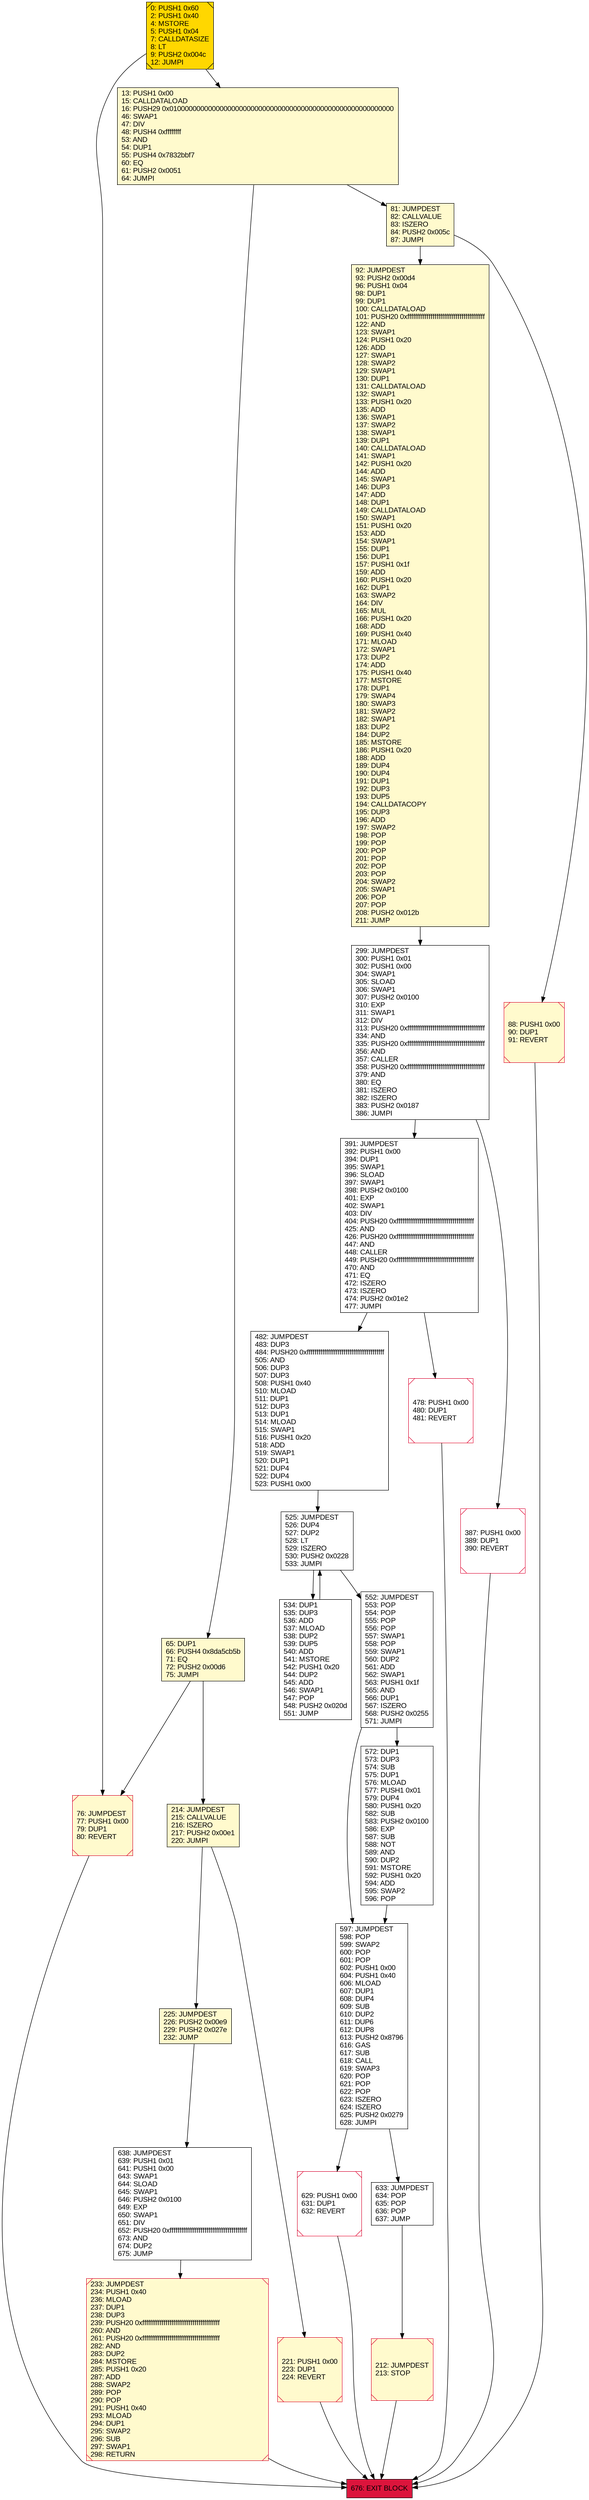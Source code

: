 digraph G {
bgcolor=transparent rankdir=UD;
node [shape=box style=filled color=black fillcolor=white fontname=arial fontcolor=black];
212 [label="212: JUMPDEST\l213: STOP\l" fillcolor=lemonchiffon shape=Msquare color=crimson ];
225 [label="225: JUMPDEST\l226: PUSH2 0x00e9\l229: PUSH2 0x027e\l232: JUMP\l" fillcolor=lemonchiffon ];
482 [label="482: JUMPDEST\l483: DUP3\l484: PUSH20 0xffffffffffffffffffffffffffffffffffffffff\l505: AND\l506: DUP3\l507: DUP3\l508: PUSH1 0x40\l510: MLOAD\l511: DUP1\l512: DUP3\l513: DUP1\l514: MLOAD\l515: SWAP1\l516: PUSH1 0x20\l518: ADD\l519: SWAP1\l520: DUP1\l521: DUP4\l522: DUP4\l523: PUSH1 0x00\l" ];
76 [label="76: JUMPDEST\l77: PUSH1 0x00\l79: DUP1\l80: REVERT\l" fillcolor=lemonchiffon shape=Msquare color=crimson ];
629 [label="629: PUSH1 0x00\l631: DUP1\l632: REVERT\l" shape=Msquare color=crimson ];
92 [label="92: JUMPDEST\l93: PUSH2 0x00d4\l96: PUSH1 0x04\l98: DUP1\l99: DUP1\l100: CALLDATALOAD\l101: PUSH20 0xffffffffffffffffffffffffffffffffffffffff\l122: AND\l123: SWAP1\l124: PUSH1 0x20\l126: ADD\l127: SWAP1\l128: SWAP2\l129: SWAP1\l130: DUP1\l131: CALLDATALOAD\l132: SWAP1\l133: PUSH1 0x20\l135: ADD\l136: SWAP1\l137: SWAP2\l138: SWAP1\l139: DUP1\l140: CALLDATALOAD\l141: SWAP1\l142: PUSH1 0x20\l144: ADD\l145: SWAP1\l146: DUP3\l147: ADD\l148: DUP1\l149: CALLDATALOAD\l150: SWAP1\l151: PUSH1 0x20\l153: ADD\l154: SWAP1\l155: DUP1\l156: DUP1\l157: PUSH1 0x1f\l159: ADD\l160: PUSH1 0x20\l162: DUP1\l163: SWAP2\l164: DIV\l165: MUL\l166: PUSH1 0x20\l168: ADD\l169: PUSH1 0x40\l171: MLOAD\l172: SWAP1\l173: DUP2\l174: ADD\l175: PUSH1 0x40\l177: MSTORE\l178: DUP1\l179: SWAP4\l180: SWAP3\l181: SWAP2\l182: SWAP1\l183: DUP2\l184: DUP2\l185: MSTORE\l186: PUSH1 0x20\l188: ADD\l189: DUP4\l190: DUP4\l191: DUP1\l192: DUP3\l193: DUP5\l194: CALLDATACOPY\l195: DUP3\l196: ADD\l197: SWAP2\l198: POP\l199: POP\l200: POP\l201: POP\l202: POP\l203: POP\l204: SWAP2\l205: SWAP1\l206: POP\l207: POP\l208: PUSH2 0x012b\l211: JUMP\l" fillcolor=lemonchiffon ];
633 [label="633: JUMPDEST\l634: POP\l635: POP\l636: POP\l637: JUMP\l" ];
391 [label="391: JUMPDEST\l392: PUSH1 0x00\l394: DUP1\l395: SWAP1\l396: SLOAD\l397: SWAP1\l398: PUSH2 0x0100\l401: EXP\l402: SWAP1\l403: DIV\l404: PUSH20 0xffffffffffffffffffffffffffffffffffffffff\l425: AND\l426: PUSH20 0xffffffffffffffffffffffffffffffffffffffff\l447: AND\l448: CALLER\l449: PUSH20 0xffffffffffffffffffffffffffffffffffffffff\l470: AND\l471: EQ\l472: ISZERO\l473: ISZERO\l474: PUSH2 0x01e2\l477: JUMPI\l" ];
638 [label="638: JUMPDEST\l639: PUSH1 0x01\l641: PUSH1 0x00\l643: SWAP1\l644: SLOAD\l645: SWAP1\l646: PUSH2 0x0100\l649: EXP\l650: SWAP1\l651: DIV\l652: PUSH20 0xffffffffffffffffffffffffffffffffffffffff\l673: AND\l674: DUP2\l675: JUMP\l" ];
387 [label="387: PUSH1 0x00\l389: DUP1\l390: REVERT\l" shape=Msquare color=crimson ];
676 [label="676: EXIT BLOCK\l" fillcolor=crimson ];
534 [label="534: DUP1\l535: DUP3\l536: ADD\l537: MLOAD\l538: DUP2\l539: DUP5\l540: ADD\l541: MSTORE\l542: PUSH1 0x20\l544: DUP2\l545: ADD\l546: SWAP1\l547: POP\l548: PUSH2 0x020d\l551: JUMP\l" ];
0 [label="0: PUSH1 0x60\l2: PUSH1 0x40\l4: MSTORE\l5: PUSH1 0x04\l7: CALLDATASIZE\l8: LT\l9: PUSH2 0x004c\l12: JUMPI\l" fillcolor=lemonchiffon shape=Msquare fillcolor=gold ];
552 [label="552: JUMPDEST\l553: POP\l554: POP\l555: POP\l556: POP\l557: SWAP1\l558: POP\l559: SWAP1\l560: DUP2\l561: ADD\l562: SWAP1\l563: PUSH1 0x1f\l565: AND\l566: DUP1\l567: ISZERO\l568: PUSH2 0x0255\l571: JUMPI\l" ];
597 [label="597: JUMPDEST\l598: POP\l599: SWAP2\l600: POP\l601: POP\l602: PUSH1 0x00\l604: PUSH1 0x40\l606: MLOAD\l607: DUP1\l608: DUP4\l609: SUB\l610: DUP2\l611: DUP6\l612: DUP8\l613: PUSH2 0x8796\l616: GAS\l617: SUB\l618: CALL\l619: SWAP3\l620: POP\l621: POP\l622: POP\l623: ISZERO\l624: ISZERO\l625: PUSH2 0x0279\l628: JUMPI\l" ];
65 [label="65: DUP1\l66: PUSH4 0x8da5cb5b\l71: EQ\l72: PUSH2 0x00d6\l75: JUMPI\l" fillcolor=lemonchiffon ];
81 [label="81: JUMPDEST\l82: CALLVALUE\l83: ISZERO\l84: PUSH2 0x005c\l87: JUMPI\l" fillcolor=lemonchiffon ];
299 [label="299: JUMPDEST\l300: PUSH1 0x01\l302: PUSH1 0x00\l304: SWAP1\l305: SLOAD\l306: SWAP1\l307: PUSH2 0x0100\l310: EXP\l311: SWAP1\l312: DIV\l313: PUSH20 0xffffffffffffffffffffffffffffffffffffffff\l334: AND\l335: PUSH20 0xffffffffffffffffffffffffffffffffffffffff\l356: AND\l357: CALLER\l358: PUSH20 0xffffffffffffffffffffffffffffffffffffffff\l379: AND\l380: EQ\l381: ISZERO\l382: ISZERO\l383: PUSH2 0x0187\l386: JUMPI\l" ];
13 [label="13: PUSH1 0x00\l15: CALLDATALOAD\l16: PUSH29 0x0100000000000000000000000000000000000000000000000000000000\l46: SWAP1\l47: DIV\l48: PUSH4 0xffffffff\l53: AND\l54: DUP1\l55: PUSH4 0x7832bbf7\l60: EQ\l61: PUSH2 0x0051\l64: JUMPI\l" fillcolor=lemonchiffon ];
572 [label="572: DUP1\l573: DUP3\l574: SUB\l575: DUP1\l576: MLOAD\l577: PUSH1 0x01\l579: DUP4\l580: PUSH1 0x20\l582: SUB\l583: PUSH2 0x0100\l586: EXP\l587: SUB\l588: NOT\l589: AND\l590: DUP2\l591: MSTORE\l592: PUSH1 0x20\l594: ADD\l595: SWAP2\l596: POP\l" ];
88 [label="88: PUSH1 0x00\l90: DUP1\l91: REVERT\l" fillcolor=lemonchiffon shape=Msquare color=crimson ];
233 [label="233: JUMPDEST\l234: PUSH1 0x40\l236: MLOAD\l237: DUP1\l238: DUP3\l239: PUSH20 0xffffffffffffffffffffffffffffffffffffffff\l260: AND\l261: PUSH20 0xffffffffffffffffffffffffffffffffffffffff\l282: AND\l283: DUP2\l284: MSTORE\l285: PUSH1 0x20\l287: ADD\l288: SWAP2\l289: POP\l290: POP\l291: PUSH1 0x40\l293: MLOAD\l294: DUP1\l295: SWAP2\l296: SUB\l297: SWAP1\l298: RETURN\l" fillcolor=lemonchiffon shape=Msquare color=crimson ];
525 [label="525: JUMPDEST\l526: DUP4\l527: DUP2\l528: LT\l529: ISZERO\l530: PUSH2 0x0228\l533: JUMPI\l" ];
214 [label="214: JUMPDEST\l215: CALLVALUE\l216: ISZERO\l217: PUSH2 0x00e1\l220: JUMPI\l" fillcolor=lemonchiffon ];
221 [label="221: PUSH1 0x00\l223: DUP1\l224: REVERT\l" fillcolor=lemonchiffon shape=Msquare color=crimson ];
478 [label="478: PUSH1 0x00\l480: DUP1\l481: REVERT\l" shape=Msquare color=crimson ];
214 -> 221;
552 -> 597;
13 -> 81;
387 -> 676;
81 -> 88;
0 -> 13;
299 -> 387;
65 -> 214;
525 -> 552;
13 -> 65;
221 -> 676;
633 -> 212;
638 -> 233;
478 -> 676;
572 -> 597;
88 -> 676;
391 -> 482;
233 -> 676;
525 -> 534;
534 -> 525;
552 -> 572;
225 -> 638;
212 -> 676;
81 -> 92;
391 -> 478;
65 -> 76;
92 -> 299;
299 -> 391;
76 -> 676;
0 -> 76;
629 -> 676;
597 -> 633;
214 -> 225;
482 -> 525;
597 -> 629;
}